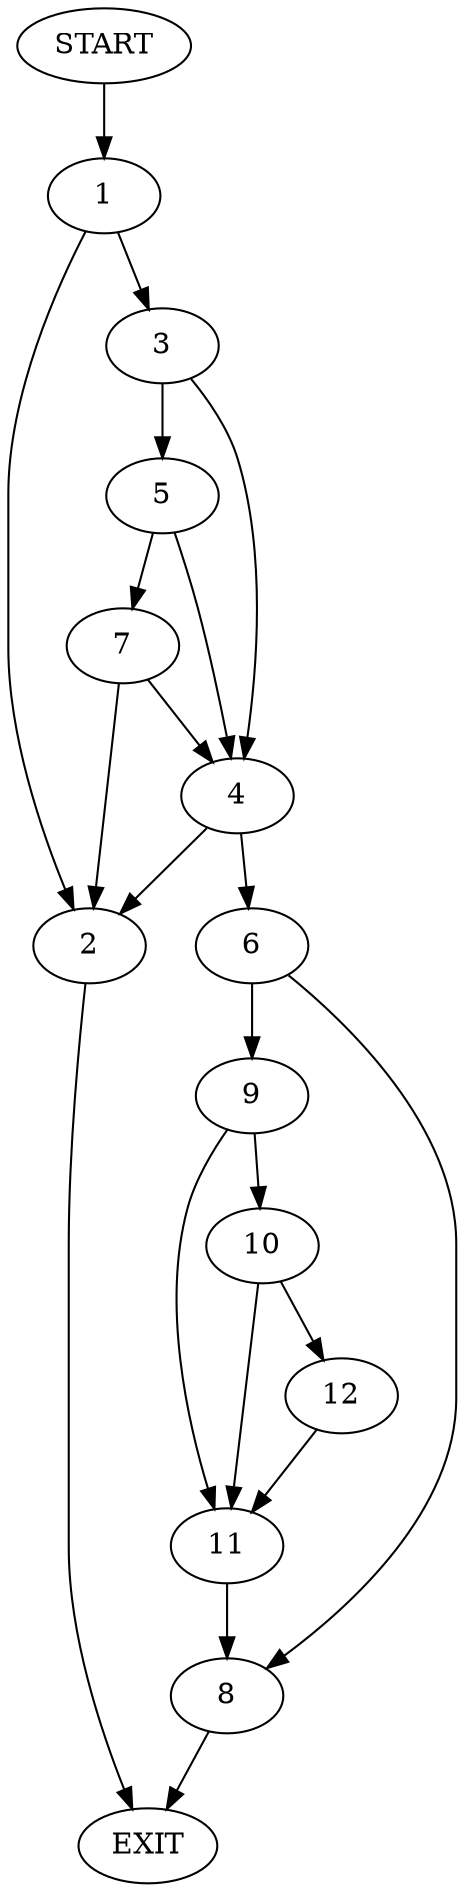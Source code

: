 digraph {
0 [label="START"]
13 [label="EXIT"]
0 -> 1
1 -> 2
1 -> 3
2 -> 13
3 -> 4
3 -> 5
4 -> 2
4 -> 6
5 -> 7
5 -> 4
7 -> 2
7 -> 4
6 -> 8
6 -> 9
9 -> 10
9 -> 11
8 -> 13
11 -> 8
10 -> 11
10 -> 12
12 -> 11
}
